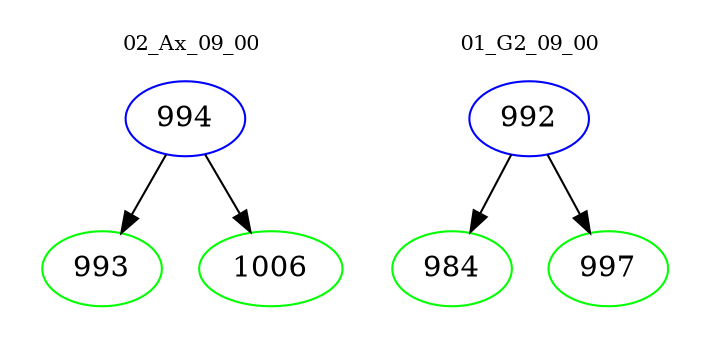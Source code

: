 digraph{
subgraph cluster_0 {
color = white
label = "02_Ax_09_00";
fontsize=10;
T0_994 [label="994", color="blue"]
T0_994 -> T0_993 [color="black"]
T0_993 [label="993", color="green"]
T0_994 -> T0_1006 [color="black"]
T0_1006 [label="1006", color="green"]
}
subgraph cluster_1 {
color = white
label = "01_G2_09_00";
fontsize=10;
T1_992 [label="992", color="blue"]
T1_992 -> T1_984 [color="black"]
T1_984 [label="984", color="green"]
T1_992 -> T1_997 [color="black"]
T1_997 [label="997", color="green"]
}
}
